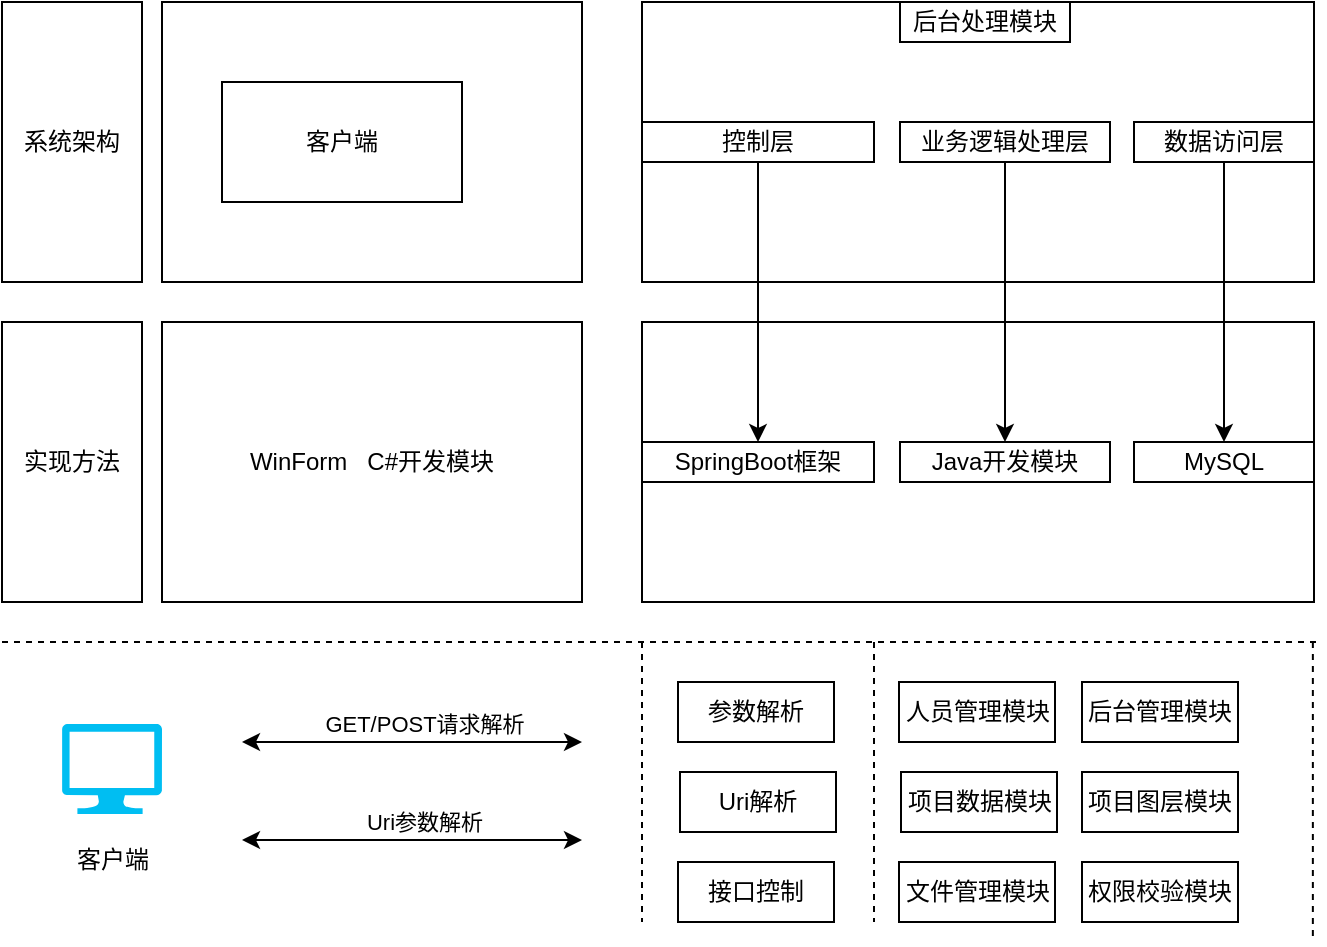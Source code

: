<mxfile version="18.0.3" type="github">
  <diagram id="Lf2tYSv7ZJdUL03D-ZSd" name="Page-1">
    <mxGraphModel dx="1822" dy="729" grid="0" gridSize="10" guides="1" tooltips="1" connect="1" arrows="1" fold="1" page="0" pageScale="1" pageWidth="827" pageHeight="1169" math="0" shadow="0">
      <root>
        <mxCell id="0" />
        <mxCell id="1" parent="0" />
        <mxCell id="s0ykxYru7UMQfzoNafex-1" value="" style="rounded=0;whiteSpace=wrap;html=1;" parent="1" vertex="1">
          <mxGeometry x="60" y="210" width="210" height="140" as="geometry" />
        </mxCell>
        <mxCell id="s0ykxYru7UMQfzoNafex-2" value="系统架构" style="rounded=0;whiteSpace=wrap;html=1;" parent="1" vertex="1">
          <mxGeometry x="-20" y="210" width="70" height="140" as="geometry" />
        </mxCell>
        <mxCell id="s0ykxYru7UMQfzoNafex-3" value="" style="rounded=0;whiteSpace=wrap;html=1;" parent="1" vertex="1">
          <mxGeometry x="300" y="210" width="336" height="140" as="geometry" />
        </mxCell>
        <mxCell id="s0ykxYru7UMQfzoNafex-4" value="WinForm&amp;nbsp; &amp;nbsp;C#开发模块" style="rounded=0;whiteSpace=wrap;html=1;" parent="1" vertex="1">
          <mxGeometry x="60" y="370" width="210" height="140" as="geometry" />
        </mxCell>
        <mxCell id="s0ykxYru7UMQfzoNafex-5" value="客户端" style="rounded=0;whiteSpace=wrap;html=1;" parent="1" vertex="1">
          <mxGeometry x="90" y="250" width="120" height="60" as="geometry" />
        </mxCell>
        <mxCell id="s0ykxYru7UMQfzoNafex-6" value="后台处理模块" style="rounded=0;whiteSpace=wrap;html=1;" parent="1" vertex="1">
          <mxGeometry x="429" y="210" width="85" height="20" as="geometry" />
        </mxCell>
        <mxCell id="s0ykxYru7UMQfzoNafex-7" value="控制层" style="rounded=0;whiteSpace=wrap;html=1;" parent="1" vertex="1">
          <mxGeometry x="300" y="270" width="116" height="20" as="geometry" />
        </mxCell>
        <mxCell id="s0ykxYru7UMQfzoNafex-8" value="业务逻辑处理层" style="rounded=0;whiteSpace=wrap;html=1;" parent="1" vertex="1">
          <mxGeometry x="429" y="270" width="105" height="20" as="geometry" />
        </mxCell>
        <mxCell id="s0ykxYru7UMQfzoNafex-9" value="数据访问层" style="rounded=0;whiteSpace=wrap;html=1;" parent="1" vertex="1">
          <mxGeometry x="546" y="270" width="90" height="20" as="geometry" />
        </mxCell>
        <mxCell id="s0ykxYru7UMQfzoNafex-11" value="实现方法" style="rounded=0;whiteSpace=wrap;html=1;" parent="1" vertex="1">
          <mxGeometry x="-20" y="370" width="70" height="140" as="geometry" />
        </mxCell>
        <mxCell id="s0ykxYru7UMQfzoNafex-15" value="" style="rounded=0;whiteSpace=wrap;html=1;align=left;" parent="1" vertex="1">
          <mxGeometry x="300" y="370" width="336" height="140" as="geometry" />
        </mxCell>
        <mxCell id="s0ykxYru7UMQfzoNafex-16" value="&lt;span style=&quot;text-align: left&quot;&gt;SpringBoot框架&lt;/span&gt;" style="rounded=0;whiteSpace=wrap;html=1;" parent="1" vertex="1">
          <mxGeometry x="300" y="430" width="116" height="20" as="geometry" />
        </mxCell>
        <mxCell id="s0ykxYru7UMQfzoNafex-17" value="&lt;span style=&quot;text-align: left&quot;&gt;Java开发模块&lt;/span&gt;" style="rounded=0;whiteSpace=wrap;html=1;" parent="1" vertex="1">
          <mxGeometry x="429" y="430" width="105" height="20" as="geometry" />
        </mxCell>
        <mxCell id="s0ykxYru7UMQfzoNafex-18" value="&lt;span style=&quot;text-align: left&quot;&gt;MySQL&lt;/span&gt;" style="rounded=0;whiteSpace=wrap;html=1;" parent="1" vertex="1">
          <mxGeometry x="546" y="430" width="90" height="20" as="geometry" />
        </mxCell>
        <mxCell id="s0ykxYru7UMQfzoNafex-19" style="edgeStyle=orthogonalEdgeStyle;rounded=0;orthogonalLoop=1;jettySize=auto;html=1;exitX=0.5;exitY=1;exitDx=0;exitDy=0;" parent="1" source="s0ykxYru7UMQfzoNafex-9" target="s0ykxYru7UMQfzoNafex-9" edge="1">
          <mxGeometry relative="1" as="geometry" />
        </mxCell>
        <mxCell id="s0ykxYru7UMQfzoNafex-20" value="" style="edgeStyle=orthogonalEdgeStyle;rounded=0;orthogonalLoop=1;jettySize=auto;html=1;entryX=0.5;entryY=0;entryDx=0;entryDy=0;" parent="1" source="s0ykxYru7UMQfzoNafex-7" target="s0ykxYru7UMQfzoNafex-16" edge="1">
          <mxGeometry relative="1" as="geometry" />
        </mxCell>
        <mxCell id="s0ykxYru7UMQfzoNafex-21" style="edgeStyle=orthogonalEdgeStyle;rounded=0;orthogonalLoop=1;jettySize=auto;html=1;exitX=0.5;exitY=1;exitDx=0;exitDy=0;entryX=0.5;entryY=0;entryDx=0;entryDy=0;fontFamily=Helvetica;fontSize=12;fontColor=default;" parent="1" source="s0ykxYru7UMQfzoNafex-8" target="s0ykxYru7UMQfzoNafex-17" edge="1">
          <mxGeometry relative="1" as="geometry" />
        </mxCell>
        <mxCell id="s0ykxYru7UMQfzoNafex-22" style="edgeStyle=orthogonalEdgeStyle;rounded=0;orthogonalLoop=1;jettySize=auto;html=1;exitX=0.5;exitY=1;exitDx=0;exitDy=0;entryX=0.5;entryY=0;entryDx=0;entryDy=0;fontFamily=Helvetica;fontSize=12;fontColor=default;" parent="1" source="s0ykxYru7UMQfzoNafex-9" target="s0ykxYru7UMQfzoNafex-18" edge="1">
          <mxGeometry relative="1" as="geometry" />
        </mxCell>
        <mxCell id="s0ykxYru7UMQfzoNafex-23" value="" style="endArrow=none;dashed=1;html=1;rounded=0;fontFamily=Helvetica;fontSize=12;fontColor=default;" parent="1" edge="1">
          <mxGeometry width="50" height="50" relative="1" as="geometry">
            <mxPoint x="-20" y="530" as="sourcePoint" />
            <mxPoint x="640" y="530" as="targetPoint" />
          </mxGeometry>
        </mxCell>
        <mxCell id="s0ykxYru7UMQfzoNafex-24" value="" style="verticalLabelPosition=bottom;html=1;verticalAlign=top;align=center;strokeColor=none;fillColor=#00BEF2;shape=mxgraph.azure.computer;pointerEvents=1;rounded=0;fontFamily=Helvetica;fontSize=12;fontColor=default;" parent="1" vertex="1">
          <mxGeometry x="10" y="571" width="50" height="45" as="geometry" />
        </mxCell>
        <mxCell id="s0ykxYru7UMQfzoNafex-26" value="客户端" style="text;html=1;align=center;verticalAlign=middle;resizable=0;points=[];autosize=1;strokeColor=none;fillColor=none;fontSize=12;fontFamily=Helvetica;fontColor=default;" parent="1" vertex="1">
          <mxGeometry x="10" y="629" width="50" height="20" as="geometry" />
        </mxCell>
        <mxCell id="klZnikTRJi1yopm5yqnq-1" value="" style="endArrow=none;dashed=1;html=1;rounded=0;fontFamily=Helvetica;fontSize=12;fontColor=default;" parent="1" edge="1">
          <mxGeometry width="50" height="50" relative="1" as="geometry">
            <mxPoint x="300" y="530" as="sourcePoint" />
            <mxPoint x="300" y="670" as="targetPoint" />
          </mxGeometry>
        </mxCell>
        <mxCell id="klZnikTRJi1yopm5yqnq-2" value="" style="endArrow=none;dashed=1;html=1;rounded=0;fontFamily=Helvetica;fontSize=12;fontColor=default;" parent="1" edge="1">
          <mxGeometry width="50" height="50" relative="1" as="geometry">
            <mxPoint x="635.43" y="530" as="sourcePoint" />
            <mxPoint x="635.43" y="680" as="targetPoint" />
          </mxGeometry>
        </mxCell>
        <mxCell id="klZnikTRJi1yopm5yqnq-3" value="参数解析" style="rounded=0;whiteSpace=wrap;html=1;" parent="1" vertex="1">
          <mxGeometry x="318" y="550" width="78" height="30" as="geometry" />
        </mxCell>
        <mxCell id="klZnikTRJi1yopm5yqnq-4" value="Uri解析" style="rounded=0;whiteSpace=wrap;html=1;" parent="1" vertex="1">
          <mxGeometry x="319" y="595" width="78" height="30" as="geometry" />
        </mxCell>
        <mxCell id="klZnikTRJi1yopm5yqnq-5" value="接口控制" style="rounded=0;whiteSpace=wrap;html=1;" parent="1" vertex="1">
          <mxGeometry x="318" y="640" width="78" height="30" as="geometry" />
        </mxCell>
        <mxCell id="klZnikTRJi1yopm5yqnq-6" value="" style="endArrow=none;dashed=1;html=1;rounded=0;fontFamily=Helvetica;fontSize=12;fontColor=default;" parent="1" edge="1">
          <mxGeometry width="50" height="50" relative="1" as="geometry">
            <mxPoint x="416" y="530" as="sourcePoint" />
            <mxPoint x="416" y="670" as="targetPoint" />
          </mxGeometry>
        </mxCell>
        <mxCell id="klZnikTRJi1yopm5yqnq-7" value="" style="endArrow=classic;startArrow=classic;html=1;rounded=0;" parent="1" edge="1">
          <mxGeometry width="50" height="50" relative="1" as="geometry">
            <mxPoint x="100" y="580" as="sourcePoint" />
            <mxPoint x="270" y="580" as="targetPoint" />
          </mxGeometry>
        </mxCell>
        <mxCell id="klZnikTRJi1yopm5yqnq-9" value="GET/POST请求解析" style="edgeLabel;html=1;align=center;verticalAlign=middle;resizable=0;points=[];" parent="klZnikTRJi1yopm5yqnq-7" vertex="1" connectable="0">
          <mxGeometry x="0.077" relative="1" as="geometry">
            <mxPoint x="-1" y="-9" as="offset" />
          </mxGeometry>
        </mxCell>
        <mxCell id="klZnikTRJi1yopm5yqnq-10" value="" style="endArrow=classic;startArrow=classic;html=1;rounded=0;" parent="1" edge="1">
          <mxGeometry width="50" height="50" relative="1" as="geometry">
            <mxPoint x="100" y="629" as="sourcePoint" />
            <mxPoint x="270" y="629" as="targetPoint" />
          </mxGeometry>
        </mxCell>
        <mxCell id="klZnikTRJi1yopm5yqnq-11" value="Uri参数解析" style="edgeLabel;html=1;align=center;verticalAlign=middle;resizable=0;points=[];" parent="klZnikTRJi1yopm5yqnq-10" vertex="1" connectable="0">
          <mxGeometry x="0.077" relative="1" as="geometry">
            <mxPoint x="-1" y="-9" as="offset" />
          </mxGeometry>
        </mxCell>
        <mxCell id="klZnikTRJi1yopm5yqnq-12" value="人员管理模块" style="rounded=0;whiteSpace=wrap;html=1;" parent="1" vertex="1">
          <mxGeometry x="428.5" y="550" width="78" height="30" as="geometry" />
        </mxCell>
        <mxCell id="klZnikTRJi1yopm5yqnq-13" value="项目数据模块" style="rounded=0;whiteSpace=wrap;html=1;" parent="1" vertex="1">
          <mxGeometry x="429.5" y="595" width="78" height="30" as="geometry" />
        </mxCell>
        <mxCell id="klZnikTRJi1yopm5yqnq-14" value="文件管理模块" style="rounded=0;whiteSpace=wrap;html=1;" parent="1" vertex="1">
          <mxGeometry x="428.5" y="640" width="78" height="30" as="geometry" />
        </mxCell>
        <mxCell id="klZnikTRJi1yopm5yqnq-15" value="后台管理模块" style="rounded=0;whiteSpace=wrap;html=1;" parent="1" vertex="1">
          <mxGeometry x="520" y="550" width="78" height="30" as="geometry" />
        </mxCell>
        <mxCell id="klZnikTRJi1yopm5yqnq-16" value="项目图层模块" style="rounded=0;whiteSpace=wrap;html=1;" parent="1" vertex="1">
          <mxGeometry x="520" y="595" width="78" height="30" as="geometry" />
        </mxCell>
        <mxCell id="klZnikTRJi1yopm5yqnq-17" value="权限校验模块" style="rounded=0;whiteSpace=wrap;html=1;" parent="1" vertex="1">
          <mxGeometry x="520" y="640" width="78" height="30" as="geometry" />
        </mxCell>
      </root>
    </mxGraphModel>
  </diagram>
</mxfile>
